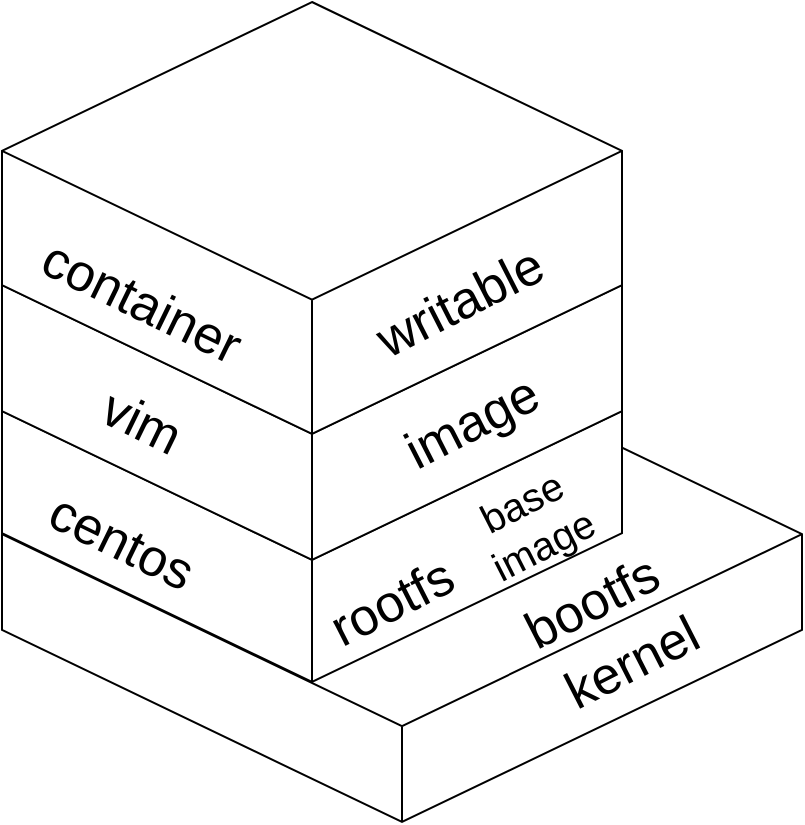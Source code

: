 <mxfile version="14.4.5" type="github">
  <diagram id="KARdZs-2pP0TwDJ2oasR" name="第 1 页">
    <mxGraphModel dx="1186" dy="693" grid="1" gridSize="10" guides="1" tooltips="1" connect="1" arrows="1" fold="1" page="1" pageScale="1" pageWidth="827" pageHeight="1169" math="0" shadow="0">
      <root>
        <mxCell id="0" />
        <mxCell id="1" parent="0" />
        <mxCell id="Crq5JKFlQotlshURcazU-4" value="" style="whiteSpace=wrap;html=1;shape=mxgraph.basic.isocube;isoAngle=15;rotation=0;" vertex="1" parent="1">
          <mxGeometry x="150" y="770" width="400" height="240" as="geometry" />
        </mxCell>
        <mxCell id="Crq5JKFlQotlshURcazU-5" value="" style="whiteSpace=wrap;html=1;shape=mxgraph.basic.isocube;isoAngle=15;" vertex="1" parent="1">
          <mxGeometry x="150" y="730" width="310" height="210" as="geometry" />
        </mxCell>
        <mxCell id="Crq5JKFlQotlshURcazU-6" value="kernel" style="text;html=1;strokeColor=none;fillColor=none;align=center;verticalAlign=middle;whiteSpace=wrap;rounded=0;rotation=333;fontSize=26;" vertex="1" parent="1">
          <mxGeometry x="430" y="920" width="70" height="20" as="geometry" />
        </mxCell>
        <mxCell id="Crq5JKFlQotlshURcazU-7" value="bootfs" style="text;html=1;strokeColor=none;fillColor=none;align=center;verticalAlign=middle;whiteSpace=wrap;rounded=0;rotation=333;fontSize=26;" vertex="1" parent="1">
          <mxGeometry x="410" y="890" width="70" height="20" as="geometry" />
        </mxCell>
        <mxCell id="Crq5JKFlQotlshURcazU-8" value="centos" style="text;html=1;strokeColor=none;fillColor=none;align=center;verticalAlign=middle;whiteSpace=wrap;rounded=0;fontSize=26;rotation=26;" vertex="1" parent="1">
          <mxGeometry x="170" y="860" width="80" height="20" as="geometry" />
        </mxCell>
        <mxCell id="Crq5JKFlQotlshURcazU-10" value="" style="whiteSpace=wrap;html=1;shape=mxgraph.basic.isocube;isoAngle=15;" vertex="1" parent="1">
          <mxGeometry x="150" y="667" width="310" height="212" as="geometry" />
        </mxCell>
        <mxCell id="Crq5JKFlQotlshURcazU-11" value="" style="whiteSpace=wrap;html=1;shape=mxgraph.basic.isocube;isoAngle=15;" vertex="1" parent="1">
          <mxGeometry x="150" y="600" width="310" height="216" as="geometry" />
        </mxCell>
        <mxCell id="Crq5JKFlQotlshURcazU-12" value="vim" style="text;html=1;strokeColor=none;fillColor=none;align=center;verticalAlign=middle;whiteSpace=wrap;rounded=0;fontSize=26;rotation=26;" vertex="1" parent="1">
          <mxGeometry x="180" y="800" width="80" height="20" as="geometry" />
        </mxCell>
        <mxCell id="Crq5JKFlQotlshURcazU-13" value="container" style="text;html=1;strokeColor=none;fillColor=none;align=center;verticalAlign=middle;whiteSpace=wrap;rounded=0;fontSize=26;rotation=26;" vertex="1" parent="1">
          <mxGeometry x="180" y="740" width="80" height="20" as="geometry" />
        </mxCell>
        <mxCell id="Crq5JKFlQotlshURcazU-14" value="rootfs" style="text;html=1;strokeColor=none;fillColor=none;align=center;verticalAlign=middle;whiteSpace=wrap;rounded=0;rotation=333;fontSize=26;" vertex="1" parent="1">
          <mxGeometry x="310" y="890" width="70" height="20" as="geometry" />
        </mxCell>
        <mxCell id="Crq5JKFlQotlshURcazU-15" value="image" style="text;html=1;strokeColor=none;fillColor=none;align=center;verticalAlign=middle;whiteSpace=wrap;rounded=0;rotation=333;fontSize=26;" vertex="1" parent="1">
          <mxGeometry x="350" y="800" width="70" height="20" as="geometry" />
        </mxCell>
        <mxCell id="Crq5JKFlQotlshURcazU-16" value="writable" style="text;html=1;strokeColor=none;fillColor=none;align=center;verticalAlign=middle;whiteSpace=wrap;rounded=0;rotation=333;fontSize=26;" vertex="1" parent="1">
          <mxGeometry x="344" y="740" width="70" height="20" as="geometry" />
        </mxCell>
        <mxCell id="Crq5JKFlQotlshURcazU-17" value="base image" style="text;html=1;strokeColor=none;fillColor=none;align=center;verticalAlign=middle;whiteSpace=wrap;rounded=0;rotation=333;fontSize=20;" vertex="1" parent="1">
          <mxGeometry x="380" y="850" width="70" height="20" as="geometry" />
        </mxCell>
      </root>
    </mxGraphModel>
  </diagram>
</mxfile>
